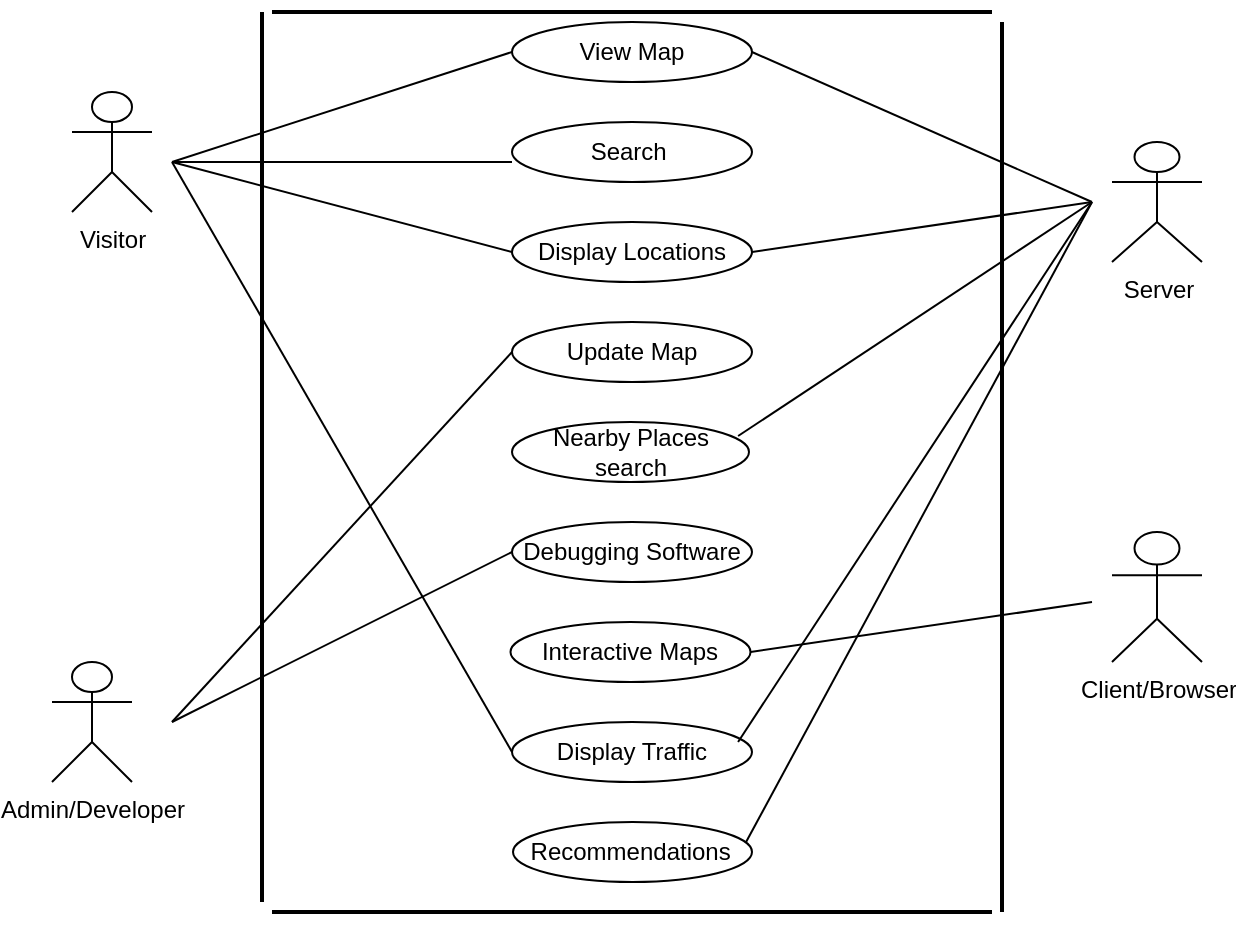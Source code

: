 <mxfile version="13.1.14" type="github"><diagram id="nYwSMl3sO9vpnXAwp7vU" name="Page-1"><mxGraphModel dx="868" dy="1533" grid="1" gridSize="10" guides="1" tooltips="1" connect="1" arrows="1" fold="1" page="1" pageScale="1" pageWidth="850" pageHeight="1100" math="0" shadow="0"><root><mxCell id="0"/><mxCell id="1" parent="0"/><mxCell id="bINqIqqTlaWB6R2Wprn9-1" value="Visitor" style="shape=umlActor;verticalLabelPosition=bottom;labelBackgroundColor=#ffffff;verticalAlign=top;html=1;" vertex="1" parent="1"><mxGeometry x="140" y="45" width="40" height="60" as="geometry"/></mxCell><mxCell id="bINqIqqTlaWB6R2Wprn9-3" value="Server" style="shape=umlActor;verticalLabelPosition=bottom;labelBackgroundColor=#ffffff;verticalAlign=top;html=1;" vertex="1" parent="1"><mxGeometry x="660" y="70" width="45" height="60" as="geometry"/></mxCell><mxCell id="bINqIqqTlaWB6R2Wprn9-4" value="Admin/Developer" style="shape=umlActor;verticalLabelPosition=bottom;labelBackgroundColor=#ffffff;verticalAlign=top;html=1;" vertex="1" parent="1"><mxGeometry x="130" y="330" width="40" height="60" as="geometry"/></mxCell><mxCell id="bINqIqqTlaWB6R2Wprn9-21" value="Client/Browser" style="shape=umlActor;verticalLabelPosition=bottom;labelBackgroundColor=#ffffff;verticalAlign=top;html=1;" vertex="1" parent="1"><mxGeometry x="660" y="265" width="45" height="65" as="geometry"/></mxCell><mxCell id="bINqIqqTlaWB6R2Wprn9-22" value="View Map" style="ellipse;whiteSpace=wrap;html=1;" vertex="1" parent="1"><mxGeometry x="360" y="10" width="120" height="30" as="geometry"/></mxCell><mxCell id="bINqIqqTlaWB6R2Wprn9-23" value="Search&amp;nbsp;" style="ellipse;whiteSpace=wrap;html=1;" vertex="1" parent="1"><mxGeometry x="360" y="60" width="120" height="30" as="geometry"/></mxCell><mxCell id="bINqIqqTlaWB6R2Wprn9-24" value="Display Locations" style="ellipse;whiteSpace=wrap;html=1;" vertex="1" parent="1"><mxGeometry x="360" y="110" width="120" height="30" as="geometry"/></mxCell><mxCell id="bINqIqqTlaWB6R2Wprn9-25" value="Update Map" style="ellipse;whiteSpace=wrap;html=1;" vertex="1" parent="1"><mxGeometry x="360" y="160" width="120" height="30" as="geometry"/></mxCell><mxCell id="bINqIqqTlaWB6R2Wprn9-26" value="Nearby Places search" style="ellipse;whiteSpace=wrap;html=1;" vertex="1" parent="1"><mxGeometry x="360" y="210" width="118.5" height="30" as="geometry"/></mxCell><mxCell id="bINqIqqTlaWB6R2Wprn9-27" value="Debugging Software" style="ellipse;whiteSpace=wrap;html=1;" vertex="1" parent="1"><mxGeometry x="360" y="260" width="120" height="30" as="geometry"/></mxCell><mxCell id="bINqIqqTlaWB6R2Wprn9-28" value="Interactive Maps" style="ellipse;whiteSpace=wrap;html=1;" vertex="1" parent="1"><mxGeometry x="359.25" y="310" width="120" height="30" as="geometry"/></mxCell><mxCell id="bINqIqqTlaWB6R2Wprn9-31" value="Display Traffic" style="ellipse;whiteSpace=wrap;html=1;" vertex="1" parent="1"><mxGeometry x="360" y="360" width="120" height="30" as="geometry"/></mxCell><mxCell id="bINqIqqTlaWB6R2Wprn9-56" value="Recommendations&amp;nbsp;" style="ellipse;whiteSpace=wrap;html=1;" vertex="1" parent="1"><mxGeometry x="360.5" y="410" width="119.5" height="30" as="geometry"/></mxCell><mxCell id="bINqIqqTlaWB6R2Wprn9-61" value="" style="endArrow=none;html=1;exitX=1;exitY=0.5;exitDx=0;exitDy=0;" edge="1" parent="1" source="bINqIqqTlaWB6R2Wprn9-22"><mxGeometry width="50" height="50" relative="1" as="geometry"><mxPoint x="490" y="30" as="sourcePoint"/><mxPoint x="650" y="100" as="targetPoint"/></mxGeometry></mxCell><mxCell id="bINqIqqTlaWB6R2Wprn9-63" value="" style="endArrow=none;html=1;exitX=1;exitY=0.5;exitDx=0;exitDy=0;" edge="1" parent="1" source="bINqIqqTlaWB6R2Wprn9-24"><mxGeometry width="50" height="50" relative="1" as="geometry"><mxPoint x="490" y="120" as="sourcePoint"/><mxPoint x="650" y="100" as="targetPoint"/></mxGeometry></mxCell><mxCell id="bINqIqqTlaWB6R2Wprn9-64" value="" style="endArrow=none;html=1;exitX=0.954;exitY=0.233;exitDx=0;exitDy=0;exitPerimeter=0;" edge="1" parent="1" source="bINqIqqTlaWB6R2Wprn9-26"><mxGeometry width="50" height="50" relative="1" as="geometry"><mxPoint x="480" y="220" as="sourcePoint"/><mxPoint x="650" y="100" as="targetPoint"/></mxGeometry></mxCell><mxCell id="bINqIqqTlaWB6R2Wprn9-65" value="" style="endArrow=none;html=1;exitX=0.942;exitY=0.333;exitDx=0;exitDy=0;exitPerimeter=0;" edge="1" parent="1" source="bINqIqqTlaWB6R2Wprn9-31"><mxGeometry width="50" height="50" relative="1" as="geometry"><mxPoint x="480" y="380" as="sourcePoint"/><mxPoint x="650" y="100" as="targetPoint"/><Array as="points"/></mxGeometry></mxCell><mxCell id="bINqIqqTlaWB6R2Wprn9-66" value="" style="endArrow=none;html=1;exitX=0.973;exitY=0.35;exitDx=0;exitDy=0;exitPerimeter=0;" edge="1" parent="1" source="bINqIqqTlaWB6R2Wprn9-56"><mxGeometry width="50" height="50" relative="1" as="geometry"><mxPoint x="492" y="420" as="sourcePoint"/><mxPoint x="650" y="100" as="targetPoint"/></mxGeometry></mxCell><mxCell id="bINqIqqTlaWB6R2Wprn9-67" value="" style="endArrow=none;html=1;exitX=1;exitY=0.5;exitDx=0;exitDy=0;" edge="1" parent="1" source="bINqIqqTlaWB6R2Wprn9-28"><mxGeometry width="50" height="50" relative="1" as="geometry"><mxPoint x="540" y="80" as="sourcePoint"/><mxPoint x="650" y="300" as="targetPoint"/></mxGeometry></mxCell><mxCell id="bINqIqqTlaWB6R2Wprn9-68" value="" style="endArrow=none;html=1;entryX=0;entryY=0.5;entryDx=0;entryDy=0;" edge="1" parent="1" target="bINqIqqTlaWB6R2Wprn9-22"><mxGeometry width="50" height="50" relative="1" as="geometry"><mxPoint x="190" y="80" as="sourcePoint"/><mxPoint x="350" y="30" as="targetPoint"/></mxGeometry></mxCell><mxCell id="bINqIqqTlaWB6R2Wprn9-69" value="" style="endArrow=none;html=1;" edge="1" parent="1"><mxGeometry width="50" height="50" relative="1" as="geometry"><mxPoint x="190" y="80" as="sourcePoint"/><mxPoint x="360" y="80" as="targetPoint"/></mxGeometry></mxCell><mxCell id="bINqIqqTlaWB6R2Wprn9-70" value="" style="endArrow=none;html=1;entryX=0;entryY=0.5;entryDx=0;entryDy=0;" edge="1" parent="1" target="bINqIqqTlaWB6R2Wprn9-24"><mxGeometry width="50" height="50" relative="1" as="geometry"><mxPoint x="190" y="80" as="sourcePoint"/><mxPoint x="370" y="90" as="targetPoint"/></mxGeometry></mxCell><mxCell id="bINqIqqTlaWB6R2Wprn9-71" value="" style="endArrow=none;html=1;entryX=0;entryY=0.5;entryDx=0;entryDy=0;" edge="1" parent="1" target="bINqIqqTlaWB6R2Wprn9-31"><mxGeometry width="50" height="50" relative="1" as="geometry"><mxPoint x="190" y="80" as="sourcePoint"/><mxPoint x="360" y="360" as="targetPoint"/></mxGeometry></mxCell><mxCell id="bINqIqqTlaWB6R2Wprn9-72" value="" style="endArrow=none;html=1;entryX=0;entryY=0.5;entryDx=0;entryDy=0;" edge="1" parent="1" target="bINqIqqTlaWB6R2Wprn9-25"><mxGeometry width="50" height="50" relative="1" as="geometry"><mxPoint x="190" y="360" as="sourcePoint"/><mxPoint x="390" y="110" as="targetPoint"/></mxGeometry></mxCell><mxCell id="bINqIqqTlaWB6R2Wprn9-73" value="" style="endArrow=none;html=1;entryX=0;entryY=0.5;entryDx=0;entryDy=0;" edge="1" parent="1" target="bINqIqqTlaWB6R2Wprn9-27"><mxGeometry width="50" height="50" relative="1" as="geometry"><mxPoint x="190" y="360" as="sourcePoint"/><mxPoint x="400" y="120" as="targetPoint"/></mxGeometry></mxCell><mxCell id="bINqIqqTlaWB6R2Wprn9-77" value="" style="line;strokeWidth=2;html=1;" vertex="1" parent="1"><mxGeometry x="240" width="360" height="10" as="geometry"/></mxCell><mxCell id="bINqIqqTlaWB6R2Wprn9-78" value="" style="line;strokeWidth=2;direction=south;html=1;" vertex="1" parent="1"><mxGeometry x="230" y="5" width="10" height="445" as="geometry"/></mxCell><mxCell id="bINqIqqTlaWB6R2Wprn9-80" value="" style="line;strokeWidth=2;html=1;" vertex="1" parent="1"><mxGeometry x="240" y="450" width="360" height="10" as="geometry"/></mxCell><mxCell id="bINqIqqTlaWB6R2Wprn9-81" value="" style="line;strokeWidth=2;direction=south;html=1;" vertex="1" parent="1"><mxGeometry x="600" y="10" width="10" height="445" as="geometry"/></mxCell></root></mxGraphModel></diagram></mxfile>